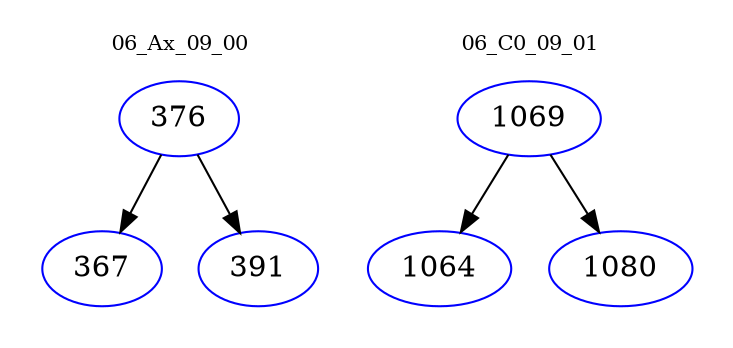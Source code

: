 digraph{
subgraph cluster_0 {
color = white
label = "06_Ax_09_00";
fontsize=10;
T0_376 [label="376", color="blue"]
T0_376 -> T0_367 [color="black"]
T0_367 [label="367", color="blue"]
T0_376 -> T0_391 [color="black"]
T0_391 [label="391", color="blue"]
}
subgraph cluster_1 {
color = white
label = "06_C0_09_01";
fontsize=10;
T1_1069 [label="1069", color="blue"]
T1_1069 -> T1_1064 [color="black"]
T1_1064 [label="1064", color="blue"]
T1_1069 -> T1_1080 [color="black"]
T1_1080 [label="1080", color="blue"]
}
}
